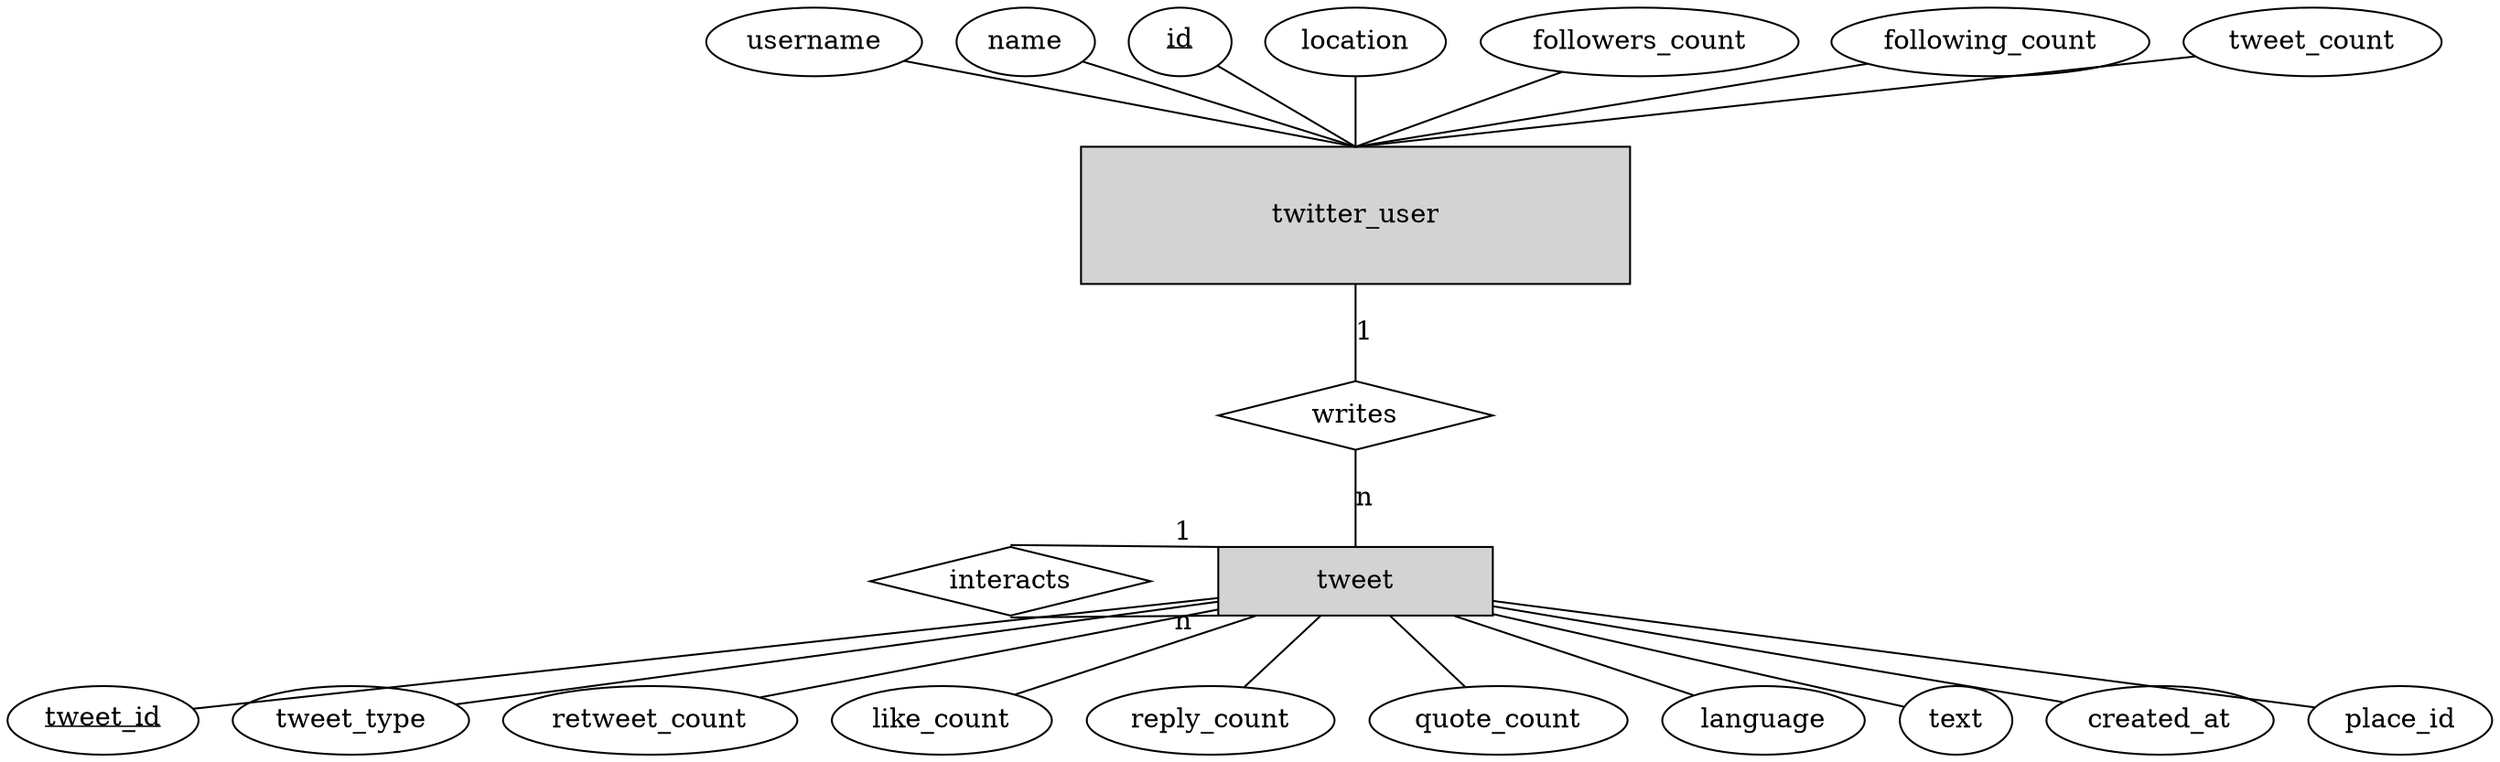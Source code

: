 graph ER{
      splines = false;
      /* Entities */
      twitter_user  [shape=rectangle, style="filled,solid", label="twitter_user",
	  width=4, height=1];
      tweet [shape=rectangle, style="filled,solid", label="tweet", width=2];

      /* Relationship */
      writes         [shape=diamond, width=2];
      /*isFollowedBy [shape=diamond, width=4, height=1]; */
      /*likes        [shape=diamond, width=2];*/
      interacts      [shape=diamond, width=2, label="interacts"];

      /* Atributes */

      /* user's atributes */
      username          [shape=ellipse, label="username"]; /* The @name */
      name 				[shape=ellipse, label="name"]; /* The @name */
      id                [shape=ellipse, label=<<u>id</u>>];
      location     		[shape=ellipse, label=location];
      followers_count   [shape=ellipse, label=followers_count];
      following_count   [shape=ellipse, label=following_count];
      tweet_count       [shape=ellipse, label=tweet_count];


      /* tweets' atributes */
      tweet_id      [shape=ellipse, label=<<u>tweet_id</u>>];
      tweet_type    [shape=ellipse, label=tweet_type];
      retweet_count [shape=ellipse, label=retweet_count];
      like_count    [shape=ellipse, label=like_count];
      reply_count   [shape=ellipse, label=reply_count];
      quote_count   [shape=ellipse, label=quote_count];
	  language      [shape=ellipse, label=language];
	  text          [shape=ellipse, label=text];
	  created_at    [shape=ellipse, label=created_at];
	  place_id      [shape=ellipse, label=place_id];


      /* Diagram */

      
	  username      	-- twitter_user:n;
      name 			    -- twitter_user:n;
      id     	        -- twitter_user:n;
      location     	    -- twitter_user:n;
      followers_count   -- twitter_user:n;
      following_count   -- twitter_user:n;
      tweet_count       -- twitter_user:n;

      /*isFollowedBy:s -- user:sw [label=n];*/
      interacts:s -- tweet:sw [label=n];
      interacts:n -- tweet:nw [label=1];
      /*isFollowedBy:n -- user:nw [label=n];*/


      twitter_user:s -- writes:n [label=1];
      /*user:s  -- likes:n  [label=n]; */
      /*user:s  -- quotes:n  [label=n];*/
      /*user:s -- rt:n     [label=n];*/

      writes:s  -- tweet:n [label=n];
      /*likes:s   -- tweet:n  [label=n];*/
      /*quotes:s  -- tweet:ne  [label=n];*/
      /*rt:s      -- tweet:n [label=n];*/

      tweet -- {tweet_id, tweet_type, retweet_count, like_count, reply_count, quote_count,
	  language, text, created_at, place_id};

	  {rank = same; interacts; tweet;}

}
